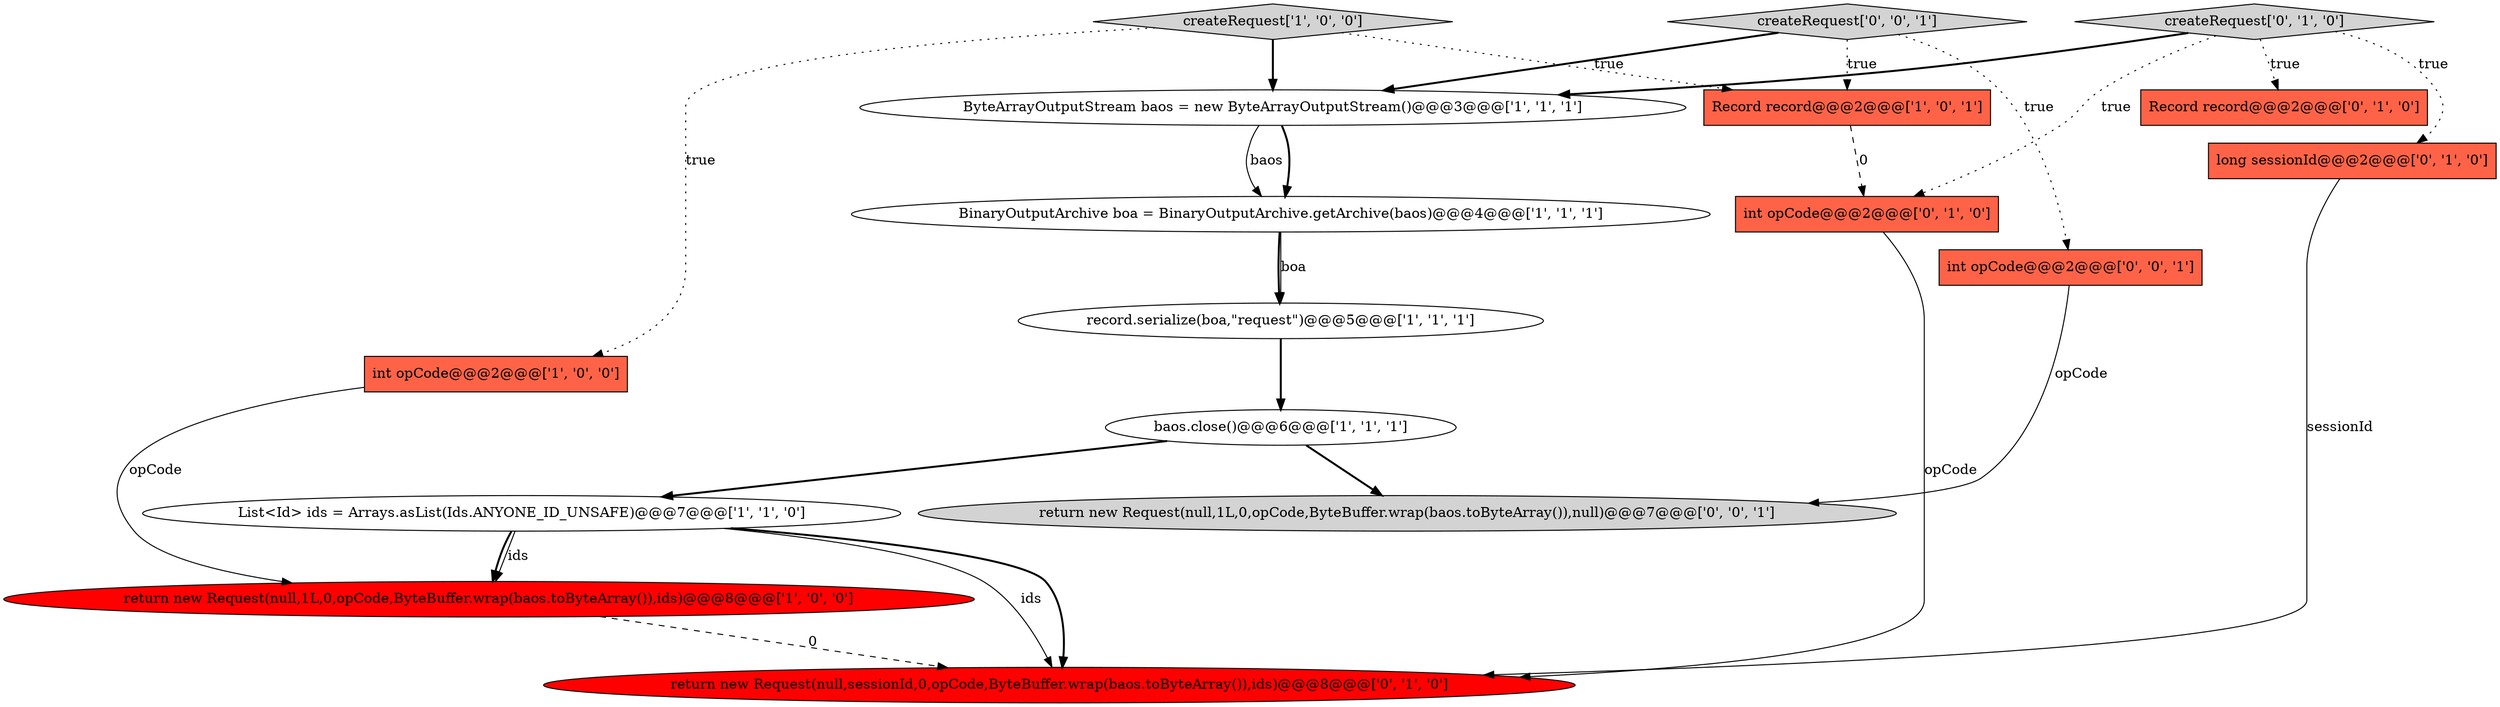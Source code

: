 digraph {
8 [style = filled, label = "List<Id> ids = Arrays.asList(Ids.ANYONE_ID_UNSAFE)@@@7@@@['1', '1', '0']", fillcolor = white, shape = ellipse image = "AAA0AAABBB1BBB"];
16 [style = filled, label = "int opCode@@@2@@@['0', '0', '1']", fillcolor = tomato, shape = box image = "AAA0AAABBB3BBB"];
2 [style = filled, label = "return new Request(null,1L,0,opCode,ByteBuffer.wrap(baos.toByteArray()),ids)@@@8@@@['1', '0', '0']", fillcolor = red, shape = ellipse image = "AAA1AAABBB1BBB"];
0 [style = filled, label = "int opCode@@@2@@@['1', '0', '0']", fillcolor = tomato, shape = box image = "AAA0AAABBB1BBB"];
7 [style = filled, label = "createRequest['1', '0', '0']", fillcolor = lightgray, shape = diamond image = "AAA0AAABBB1BBB"];
11 [style = filled, label = "Record record@@@2@@@['0', '1', '0']", fillcolor = tomato, shape = box image = "AAA0AAABBB2BBB"];
5 [style = filled, label = "Record record@@@2@@@['1', '0', '1']", fillcolor = tomato, shape = box image = "AAA0AAABBB1BBB"];
14 [style = filled, label = "return new Request(null,1L,0,opCode,ByteBuffer.wrap(baos.toByteArray()),null)@@@7@@@['0', '0', '1']", fillcolor = lightgray, shape = ellipse image = "AAA0AAABBB3BBB"];
15 [style = filled, label = "createRequest['0', '0', '1']", fillcolor = lightgray, shape = diamond image = "AAA0AAABBB3BBB"];
4 [style = filled, label = "record.serialize(boa,\"request\")@@@5@@@['1', '1', '1']", fillcolor = white, shape = ellipse image = "AAA0AAABBB1BBB"];
9 [style = filled, label = "long sessionId@@@2@@@['0', '1', '0']", fillcolor = tomato, shape = box image = "AAA0AAABBB2BBB"];
12 [style = filled, label = "return new Request(null,sessionId,0,opCode,ByteBuffer.wrap(baos.toByteArray()),ids)@@@8@@@['0', '1', '0']", fillcolor = red, shape = ellipse image = "AAA1AAABBB2BBB"];
3 [style = filled, label = "ByteArrayOutputStream baos = new ByteArrayOutputStream()@@@3@@@['1', '1', '1']", fillcolor = white, shape = ellipse image = "AAA0AAABBB1BBB"];
13 [style = filled, label = "int opCode@@@2@@@['0', '1', '0']", fillcolor = tomato, shape = box image = "AAA1AAABBB2BBB"];
1 [style = filled, label = "BinaryOutputArchive boa = BinaryOutputArchive.getArchive(baos)@@@4@@@['1', '1', '1']", fillcolor = white, shape = ellipse image = "AAA0AAABBB1BBB"];
10 [style = filled, label = "createRequest['0', '1', '0']", fillcolor = lightgray, shape = diamond image = "AAA0AAABBB2BBB"];
6 [style = filled, label = "baos.close()@@@6@@@['1', '1', '1']", fillcolor = white, shape = ellipse image = "AAA0AAABBB1BBB"];
13->12 [style = solid, label="opCode"];
15->5 [style = dotted, label="true"];
5->13 [style = dashed, label="0"];
1->4 [style = bold, label=""];
8->2 [style = solid, label="ids"];
16->14 [style = solid, label="opCode"];
3->1 [style = bold, label=""];
4->6 [style = bold, label=""];
1->4 [style = solid, label="boa"];
10->3 [style = bold, label=""];
0->2 [style = solid, label="opCode"];
9->12 [style = solid, label="sessionId"];
3->1 [style = solid, label="baos"];
7->0 [style = dotted, label="true"];
15->3 [style = bold, label=""];
10->9 [style = dotted, label="true"];
15->16 [style = dotted, label="true"];
7->3 [style = bold, label=""];
7->5 [style = dotted, label="true"];
6->14 [style = bold, label=""];
2->12 [style = dashed, label="0"];
8->12 [style = solid, label="ids"];
8->2 [style = bold, label=""];
10->13 [style = dotted, label="true"];
10->11 [style = dotted, label="true"];
6->8 [style = bold, label=""];
8->12 [style = bold, label=""];
}
